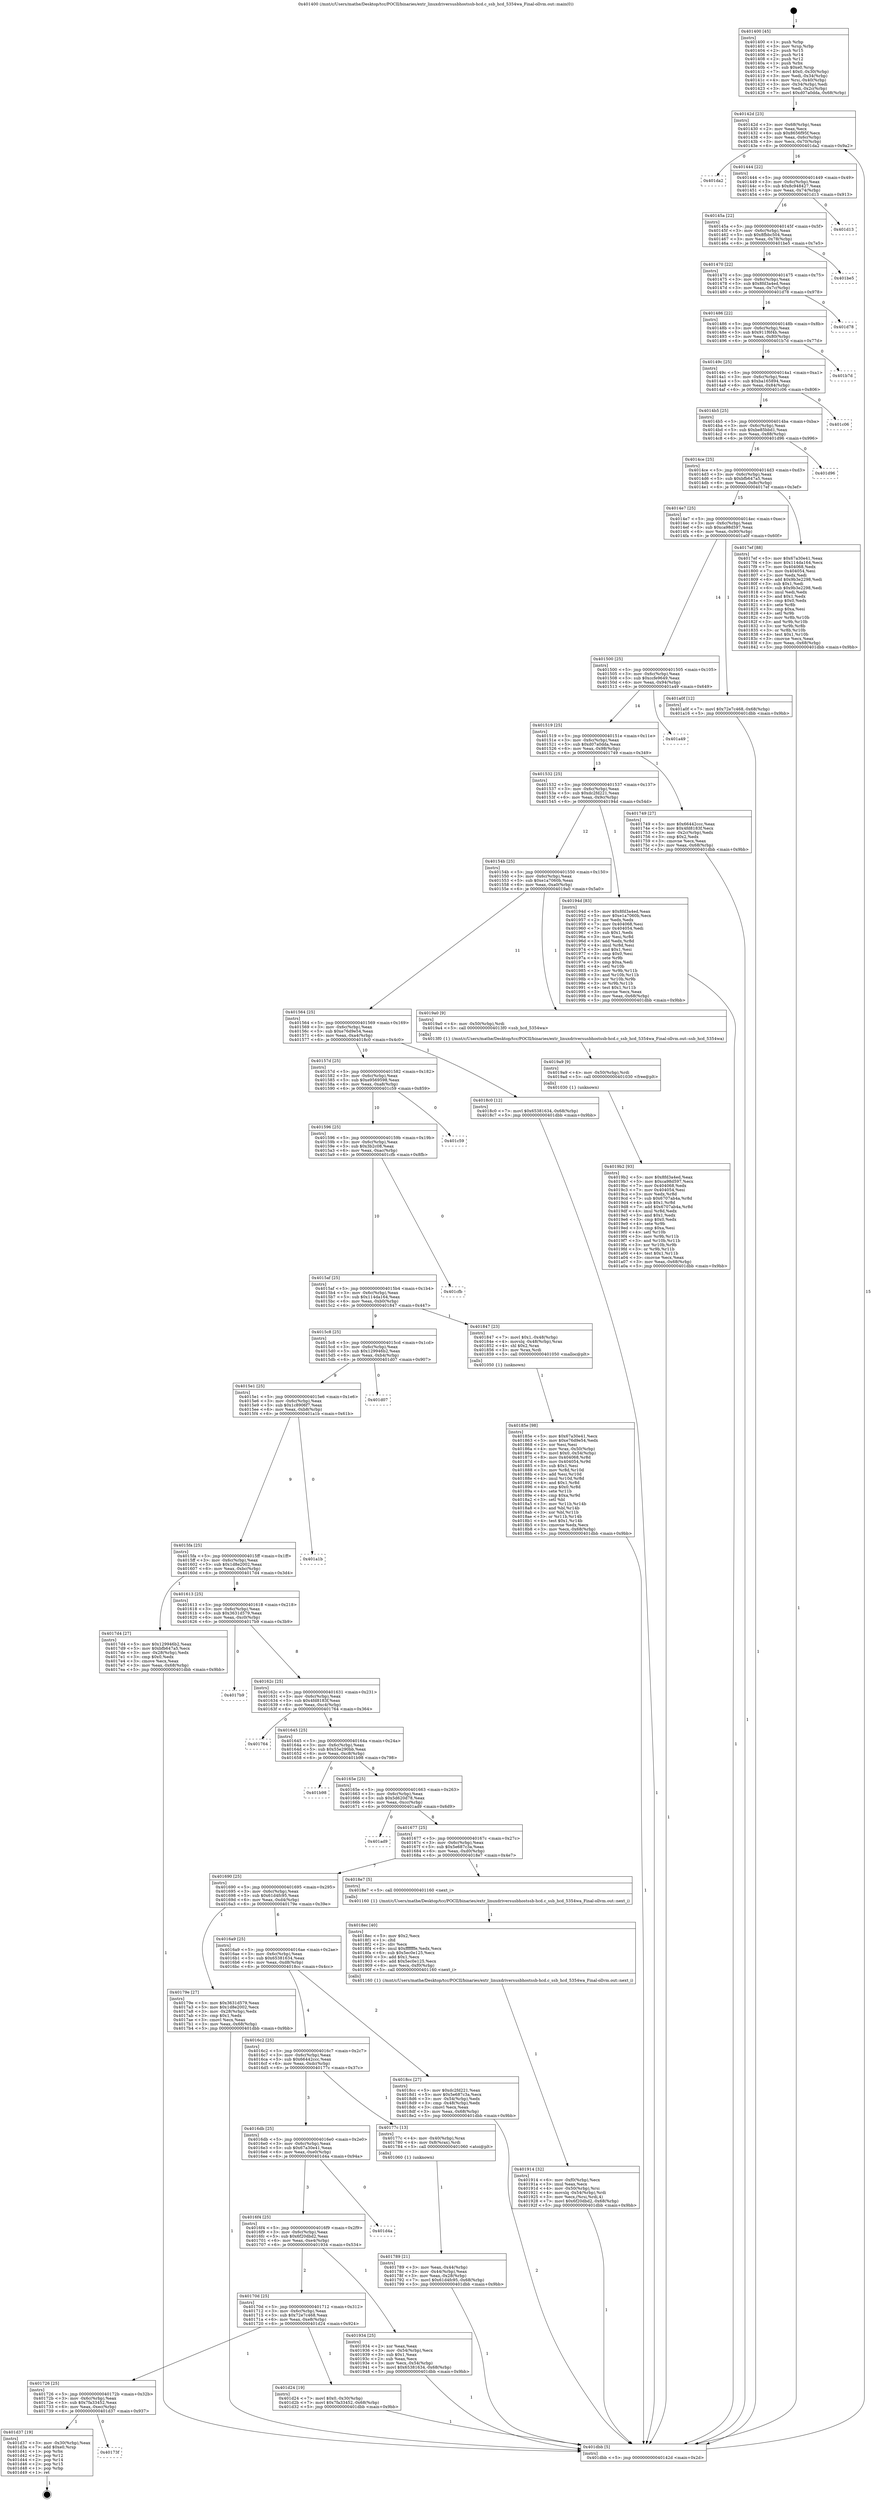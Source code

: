 digraph "0x401400" {
  label = "0x401400 (/mnt/c/Users/mathe/Desktop/tcc/POCII/binaries/extr_linuxdriversusbhostssb-hcd.c_ssb_hcd_5354wa_Final-ollvm.out::main(0))"
  labelloc = "t"
  node[shape=record]

  Entry [label="",width=0.3,height=0.3,shape=circle,fillcolor=black,style=filled]
  "0x40142d" [label="{
     0x40142d [23]\l
     | [instrs]\l
     &nbsp;&nbsp;0x40142d \<+3\>: mov -0x68(%rbp),%eax\l
     &nbsp;&nbsp;0x401430 \<+2\>: mov %eax,%ecx\l
     &nbsp;&nbsp;0x401432 \<+6\>: sub $0x8656f95f,%ecx\l
     &nbsp;&nbsp;0x401438 \<+3\>: mov %eax,-0x6c(%rbp)\l
     &nbsp;&nbsp;0x40143b \<+3\>: mov %ecx,-0x70(%rbp)\l
     &nbsp;&nbsp;0x40143e \<+6\>: je 0000000000401da2 \<main+0x9a2\>\l
  }"]
  "0x401da2" [label="{
     0x401da2\l
  }", style=dashed]
  "0x401444" [label="{
     0x401444 [22]\l
     | [instrs]\l
     &nbsp;&nbsp;0x401444 \<+5\>: jmp 0000000000401449 \<main+0x49\>\l
     &nbsp;&nbsp;0x401449 \<+3\>: mov -0x6c(%rbp),%eax\l
     &nbsp;&nbsp;0x40144c \<+5\>: sub $0x8c948427,%eax\l
     &nbsp;&nbsp;0x401451 \<+3\>: mov %eax,-0x74(%rbp)\l
     &nbsp;&nbsp;0x401454 \<+6\>: je 0000000000401d13 \<main+0x913\>\l
  }"]
  Exit [label="",width=0.3,height=0.3,shape=circle,fillcolor=black,style=filled,peripheries=2]
  "0x401d13" [label="{
     0x401d13\l
  }", style=dashed]
  "0x40145a" [label="{
     0x40145a [22]\l
     | [instrs]\l
     &nbsp;&nbsp;0x40145a \<+5\>: jmp 000000000040145f \<main+0x5f\>\l
     &nbsp;&nbsp;0x40145f \<+3\>: mov -0x6c(%rbp),%eax\l
     &nbsp;&nbsp;0x401462 \<+5\>: sub $0x8fbbc504,%eax\l
     &nbsp;&nbsp;0x401467 \<+3\>: mov %eax,-0x78(%rbp)\l
     &nbsp;&nbsp;0x40146a \<+6\>: je 0000000000401be5 \<main+0x7e5\>\l
  }"]
  "0x40173f" [label="{
     0x40173f\l
  }", style=dashed]
  "0x401be5" [label="{
     0x401be5\l
  }", style=dashed]
  "0x401470" [label="{
     0x401470 [22]\l
     | [instrs]\l
     &nbsp;&nbsp;0x401470 \<+5\>: jmp 0000000000401475 \<main+0x75\>\l
     &nbsp;&nbsp;0x401475 \<+3\>: mov -0x6c(%rbp),%eax\l
     &nbsp;&nbsp;0x401478 \<+5\>: sub $0x8fd3a4ed,%eax\l
     &nbsp;&nbsp;0x40147d \<+3\>: mov %eax,-0x7c(%rbp)\l
     &nbsp;&nbsp;0x401480 \<+6\>: je 0000000000401d78 \<main+0x978\>\l
  }"]
  "0x401d37" [label="{
     0x401d37 [19]\l
     | [instrs]\l
     &nbsp;&nbsp;0x401d37 \<+3\>: mov -0x30(%rbp),%eax\l
     &nbsp;&nbsp;0x401d3a \<+7\>: add $0xe0,%rsp\l
     &nbsp;&nbsp;0x401d41 \<+1\>: pop %rbx\l
     &nbsp;&nbsp;0x401d42 \<+2\>: pop %r12\l
     &nbsp;&nbsp;0x401d44 \<+2\>: pop %r14\l
     &nbsp;&nbsp;0x401d46 \<+2\>: pop %r15\l
     &nbsp;&nbsp;0x401d48 \<+1\>: pop %rbp\l
     &nbsp;&nbsp;0x401d49 \<+1\>: ret\l
  }"]
  "0x401d78" [label="{
     0x401d78\l
  }", style=dashed]
  "0x401486" [label="{
     0x401486 [22]\l
     | [instrs]\l
     &nbsp;&nbsp;0x401486 \<+5\>: jmp 000000000040148b \<main+0x8b\>\l
     &nbsp;&nbsp;0x40148b \<+3\>: mov -0x6c(%rbp),%eax\l
     &nbsp;&nbsp;0x40148e \<+5\>: sub $0x911f6f4b,%eax\l
     &nbsp;&nbsp;0x401493 \<+3\>: mov %eax,-0x80(%rbp)\l
     &nbsp;&nbsp;0x401496 \<+6\>: je 0000000000401b7d \<main+0x77d\>\l
  }"]
  "0x401726" [label="{
     0x401726 [25]\l
     | [instrs]\l
     &nbsp;&nbsp;0x401726 \<+5\>: jmp 000000000040172b \<main+0x32b\>\l
     &nbsp;&nbsp;0x40172b \<+3\>: mov -0x6c(%rbp),%eax\l
     &nbsp;&nbsp;0x40172e \<+5\>: sub $0x7fa33452,%eax\l
     &nbsp;&nbsp;0x401733 \<+6\>: mov %eax,-0xec(%rbp)\l
     &nbsp;&nbsp;0x401739 \<+6\>: je 0000000000401d37 \<main+0x937\>\l
  }"]
  "0x401b7d" [label="{
     0x401b7d\l
  }", style=dashed]
  "0x40149c" [label="{
     0x40149c [25]\l
     | [instrs]\l
     &nbsp;&nbsp;0x40149c \<+5\>: jmp 00000000004014a1 \<main+0xa1\>\l
     &nbsp;&nbsp;0x4014a1 \<+3\>: mov -0x6c(%rbp),%eax\l
     &nbsp;&nbsp;0x4014a4 \<+5\>: sub $0xba165894,%eax\l
     &nbsp;&nbsp;0x4014a9 \<+6\>: mov %eax,-0x84(%rbp)\l
     &nbsp;&nbsp;0x4014af \<+6\>: je 0000000000401c06 \<main+0x806\>\l
  }"]
  "0x401d24" [label="{
     0x401d24 [19]\l
     | [instrs]\l
     &nbsp;&nbsp;0x401d24 \<+7\>: movl $0x0,-0x30(%rbp)\l
     &nbsp;&nbsp;0x401d2b \<+7\>: movl $0x7fa33452,-0x68(%rbp)\l
     &nbsp;&nbsp;0x401d32 \<+5\>: jmp 0000000000401dbb \<main+0x9bb\>\l
  }"]
  "0x401c06" [label="{
     0x401c06\l
  }", style=dashed]
  "0x4014b5" [label="{
     0x4014b5 [25]\l
     | [instrs]\l
     &nbsp;&nbsp;0x4014b5 \<+5\>: jmp 00000000004014ba \<main+0xba\>\l
     &nbsp;&nbsp;0x4014ba \<+3\>: mov -0x6c(%rbp),%eax\l
     &nbsp;&nbsp;0x4014bd \<+5\>: sub $0xbe85bbd1,%eax\l
     &nbsp;&nbsp;0x4014c2 \<+6\>: mov %eax,-0x88(%rbp)\l
     &nbsp;&nbsp;0x4014c8 \<+6\>: je 0000000000401d96 \<main+0x996\>\l
  }"]
  "0x4019b2" [label="{
     0x4019b2 [93]\l
     | [instrs]\l
     &nbsp;&nbsp;0x4019b2 \<+5\>: mov $0x8fd3a4ed,%eax\l
     &nbsp;&nbsp;0x4019b7 \<+5\>: mov $0xca98d597,%ecx\l
     &nbsp;&nbsp;0x4019bc \<+7\>: mov 0x404068,%edx\l
     &nbsp;&nbsp;0x4019c3 \<+7\>: mov 0x404054,%esi\l
     &nbsp;&nbsp;0x4019ca \<+3\>: mov %edx,%r8d\l
     &nbsp;&nbsp;0x4019cd \<+7\>: sub $0x6707ab4a,%r8d\l
     &nbsp;&nbsp;0x4019d4 \<+4\>: sub $0x1,%r8d\l
     &nbsp;&nbsp;0x4019d8 \<+7\>: add $0x6707ab4a,%r8d\l
     &nbsp;&nbsp;0x4019df \<+4\>: imul %r8d,%edx\l
     &nbsp;&nbsp;0x4019e3 \<+3\>: and $0x1,%edx\l
     &nbsp;&nbsp;0x4019e6 \<+3\>: cmp $0x0,%edx\l
     &nbsp;&nbsp;0x4019e9 \<+4\>: sete %r9b\l
     &nbsp;&nbsp;0x4019ed \<+3\>: cmp $0xa,%esi\l
     &nbsp;&nbsp;0x4019f0 \<+4\>: setl %r10b\l
     &nbsp;&nbsp;0x4019f4 \<+3\>: mov %r9b,%r11b\l
     &nbsp;&nbsp;0x4019f7 \<+3\>: and %r10b,%r11b\l
     &nbsp;&nbsp;0x4019fa \<+3\>: xor %r10b,%r9b\l
     &nbsp;&nbsp;0x4019fd \<+3\>: or %r9b,%r11b\l
     &nbsp;&nbsp;0x401a00 \<+4\>: test $0x1,%r11b\l
     &nbsp;&nbsp;0x401a04 \<+3\>: cmovne %ecx,%eax\l
     &nbsp;&nbsp;0x401a07 \<+3\>: mov %eax,-0x68(%rbp)\l
     &nbsp;&nbsp;0x401a0a \<+5\>: jmp 0000000000401dbb \<main+0x9bb\>\l
  }"]
  "0x401d96" [label="{
     0x401d96\l
  }", style=dashed]
  "0x4014ce" [label="{
     0x4014ce [25]\l
     | [instrs]\l
     &nbsp;&nbsp;0x4014ce \<+5\>: jmp 00000000004014d3 \<main+0xd3\>\l
     &nbsp;&nbsp;0x4014d3 \<+3\>: mov -0x6c(%rbp),%eax\l
     &nbsp;&nbsp;0x4014d6 \<+5\>: sub $0xbfb647a5,%eax\l
     &nbsp;&nbsp;0x4014db \<+6\>: mov %eax,-0x8c(%rbp)\l
     &nbsp;&nbsp;0x4014e1 \<+6\>: je 00000000004017ef \<main+0x3ef\>\l
  }"]
  "0x4019a9" [label="{
     0x4019a9 [9]\l
     | [instrs]\l
     &nbsp;&nbsp;0x4019a9 \<+4\>: mov -0x50(%rbp),%rdi\l
     &nbsp;&nbsp;0x4019ad \<+5\>: call 0000000000401030 \<free@plt\>\l
     | [calls]\l
     &nbsp;&nbsp;0x401030 \{1\} (unknown)\l
  }"]
  "0x4017ef" [label="{
     0x4017ef [88]\l
     | [instrs]\l
     &nbsp;&nbsp;0x4017ef \<+5\>: mov $0x67a30e41,%eax\l
     &nbsp;&nbsp;0x4017f4 \<+5\>: mov $0x114da164,%ecx\l
     &nbsp;&nbsp;0x4017f9 \<+7\>: mov 0x404068,%edx\l
     &nbsp;&nbsp;0x401800 \<+7\>: mov 0x404054,%esi\l
     &nbsp;&nbsp;0x401807 \<+2\>: mov %edx,%edi\l
     &nbsp;&nbsp;0x401809 \<+6\>: add $0x9b3e2298,%edi\l
     &nbsp;&nbsp;0x40180f \<+3\>: sub $0x1,%edi\l
     &nbsp;&nbsp;0x401812 \<+6\>: sub $0x9b3e2298,%edi\l
     &nbsp;&nbsp;0x401818 \<+3\>: imul %edi,%edx\l
     &nbsp;&nbsp;0x40181b \<+3\>: and $0x1,%edx\l
     &nbsp;&nbsp;0x40181e \<+3\>: cmp $0x0,%edx\l
     &nbsp;&nbsp;0x401821 \<+4\>: sete %r8b\l
     &nbsp;&nbsp;0x401825 \<+3\>: cmp $0xa,%esi\l
     &nbsp;&nbsp;0x401828 \<+4\>: setl %r9b\l
     &nbsp;&nbsp;0x40182c \<+3\>: mov %r8b,%r10b\l
     &nbsp;&nbsp;0x40182f \<+3\>: and %r9b,%r10b\l
     &nbsp;&nbsp;0x401832 \<+3\>: xor %r9b,%r8b\l
     &nbsp;&nbsp;0x401835 \<+3\>: or %r8b,%r10b\l
     &nbsp;&nbsp;0x401838 \<+4\>: test $0x1,%r10b\l
     &nbsp;&nbsp;0x40183c \<+3\>: cmovne %ecx,%eax\l
     &nbsp;&nbsp;0x40183f \<+3\>: mov %eax,-0x68(%rbp)\l
     &nbsp;&nbsp;0x401842 \<+5\>: jmp 0000000000401dbb \<main+0x9bb\>\l
  }"]
  "0x4014e7" [label="{
     0x4014e7 [25]\l
     | [instrs]\l
     &nbsp;&nbsp;0x4014e7 \<+5\>: jmp 00000000004014ec \<main+0xec\>\l
     &nbsp;&nbsp;0x4014ec \<+3\>: mov -0x6c(%rbp),%eax\l
     &nbsp;&nbsp;0x4014ef \<+5\>: sub $0xca98d597,%eax\l
     &nbsp;&nbsp;0x4014f4 \<+6\>: mov %eax,-0x90(%rbp)\l
     &nbsp;&nbsp;0x4014fa \<+6\>: je 0000000000401a0f \<main+0x60f\>\l
  }"]
  "0x40170d" [label="{
     0x40170d [25]\l
     | [instrs]\l
     &nbsp;&nbsp;0x40170d \<+5\>: jmp 0000000000401712 \<main+0x312\>\l
     &nbsp;&nbsp;0x401712 \<+3\>: mov -0x6c(%rbp),%eax\l
     &nbsp;&nbsp;0x401715 \<+5\>: sub $0x72e7c468,%eax\l
     &nbsp;&nbsp;0x40171a \<+6\>: mov %eax,-0xe8(%rbp)\l
     &nbsp;&nbsp;0x401720 \<+6\>: je 0000000000401d24 \<main+0x924\>\l
  }"]
  "0x401a0f" [label="{
     0x401a0f [12]\l
     | [instrs]\l
     &nbsp;&nbsp;0x401a0f \<+7\>: movl $0x72e7c468,-0x68(%rbp)\l
     &nbsp;&nbsp;0x401a16 \<+5\>: jmp 0000000000401dbb \<main+0x9bb\>\l
  }"]
  "0x401500" [label="{
     0x401500 [25]\l
     | [instrs]\l
     &nbsp;&nbsp;0x401500 \<+5\>: jmp 0000000000401505 \<main+0x105\>\l
     &nbsp;&nbsp;0x401505 \<+3\>: mov -0x6c(%rbp),%eax\l
     &nbsp;&nbsp;0x401508 \<+5\>: sub $0xccfe9649,%eax\l
     &nbsp;&nbsp;0x40150d \<+6\>: mov %eax,-0x94(%rbp)\l
     &nbsp;&nbsp;0x401513 \<+6\>: je 0000000000401a49 \<main+0x649\>\l
  }"]
  "0x401934" [label="{
     0x401934 [25]\l
     | [instrs]\l
     &nbsp;&nbsp;0x401934 \<+2\>: xor %eax,%eax\l
     &nbsp;&nbsp;0x401936 \<+3\>: mov -0x54(%rbp),%ecx\l
     &nbsp;&nbsp;0x401939 \<+3\>: sub $0x1,%eax\l
     &nbsp;&nbsp;0x40193c \<+2\>: sub %eax,%ecx\l
     &nbsp;&nbsp;0x40193e \<+3\>: mov %ecx,-0x54(%rbp)\l
     &nbsp;&nbsp;0x401941 \<+7\>: movl $0x65381634,-0x68(%rbp)\l
     &nbsp;&nbsp;0x401948 \<+5\>: jmp 0000000000401dbb \<main+0x9bb\>\l
  }"]
  "0x401a49" [label="{
     0x401a49\l
  }", style=dashed]
  "0x401519" [label="{
     0x401519 [25]\l
     | [instrs]\l
     &nbsp;&nbsp;0x401519 \<+5\>: jmp 000000000040151e \<main+0x11e\>\l
     &nbsp;&nbsp;0x40151e \<+3\>: mov -0x6c(%rbp),%eax\l
     &nbsp;&nbsp;0x401521 \<+5\>: sub $0xd07a0dda,%eax\l
     &nbsp;&nbsp;0x401526 \<+6\>: mov %eax,-0x98(%rbp)\l
     &nbsp;&nbsp;0x40152c \<+6\>: je 0000000000401749 \<main+0x349\>\l
  }"]
  "0x4016f4" [label="{
     0x4016f4 [25]\l
     | [instrs]\l
     &nbsp;&nbsp;0x4016f4 \<+5\>: jmp 00000000004016f9 \<main+0x2f9\>\l
     &nbsp;&nbsp;0x4016f9 \<+3\>: mov -0x6c(%rbp),%eax\l
     &nbsp;&nbsp;0x4016fc \<+5\>: sub $0x6f20dbd2,%eax\l
     &nbsp;&nbsp;0x401701 \<+6\>: mov %eax,-0xe4(%rbp)\l
     &nbsp;&nbsp;0x401707 \<+6\>: je 0000000000401934 \<main+0x534\>\l
  }"]
  "0x401749" [label="{
     0x401749 [27]\l
     | [instrs]\l
     &nbsp;&nbsp;0x401749 \<+5\>: mov $0x66442ccc,%eax\l
     &nbsp;&nbsp;0x40174e \<+5\>: mov $0x4fd8183f,%ecx\l
     &nbsp;&nbsp;0x401753 \<+3\>: mov -0x2c(%rbp),%edx\l
     &nbsp;&nbsp;0x401756 \<+3\>: cmp $0x2,%edx\l
     &nbsp;&nbsp;0x401759 \<+3\>: cmovne %ecx,%eax\l
     &nbsp;&nbsp;0x40175c \<+3\>: mov %eax,-0x68(%rbp)\l
     &nbsp;&nbsp;0x40175f \<+5\>: jmp 0000000000401dbb \<main+0x9bb\>\l
  }"]
  "0x401532" [label="{
     0x401532 [25]\l
     | [instrs]\l
     &nbsp;&nbsp;0x401532 \<+5\>: jmp 0000000000401537 \<main+0x137\>\l
     &nbsp;&nbsp;0x401537 \<+3\>: mov -0x6c(%rbp),%eax\l
     &nbsp;&nbsp;0x40153a \<+5\>: sub $0xdc2fd221,%eax\l
     &nbsp;&nbsp;0x40153f \<+6\>: mov %eax,-0x9c(%rbp)\l
     &nbsp;&nbsp;0x401545 \<+6\>: je 000000000040194d \<main+0x54d\>\l
  }"]
  "0x401dbb" [label="{
     0x401dbb [5]\l
     | [instrs]\l
     &nbsp;&nbsp;0x401dbb \<+5\>: jmp 000000000040142d \<main+0x2d\>\l
  }"]
  "0x401400" [label="{
     0x401400 [45]\l
     | [instrs]\l
     &nbsp;&nbsp;0x401400 \<+1\>: push %rbp\l
     &nbsp;&nbsp;0x401401 \<+3\>: mov %rsp,%rbp\l
     &nbsp;&nbsp;0x401404 \<+2\>: push %r15\l
     &nbsp;&nbsp;0x401406 \<+2\>: push %r14\l
     &nbsp;&nbsp;0x401408 \<+2\>: push %r12\l
     &nbsp;&nbsp;0x40140a \<+1\>: push %rbx\l
     &nbsp;&nbsp;0x40140b \<+7\>: sub $0xe0,%rsp\l
     &nbsp;&nbsp;0x401412 \<+7\>: movl $0x0,-0x30(%rbp)\l
     &nbsp;&nbsp;0x401419 \<+3\>: mov %edi,-0x34(%rbp)\l
     &nbsp;&nbsp;0x40141c \<+4\>: mov %rsi,-0x40(%rbp)\l
     &nbsp;&nbsp;0x401420 \<+3\>: mov -0x34(%rbp),%edi\l
     &nbsp;&nbsp;0x401423 \<+3\>: mov %edi,-0x2c(%rbp)\l
     &nbsp;&nbsp;0x401426 \<+7\>: movl $0xd07a0dda,-0x68(%rbp)\l
  }"]
  "0x401d4a" [label="{
     0x401d4a\l
  }", style=dashed]
  "0x40194d" [label="{
     0x40194d [83]\l
     | [instrs]\l
     &nbsp;&nbsp;0x40194d \<+5\>: mov $0x8fd3a4ed,%eax\l
     &nbsp;&nbsp;0x401952 \<+5\>: mov $0xe1a7060b,%ecx\l
     &nbsp;&nbsp;0x401957 \<+2\>: xor %edx,%edx\l
     &nbsp;&nbsp;0x401959 \<+7\>: mov 0x404068,%esi\l
     &nbsp;&nbsp;0x401960 \<+7\>: mov 0x404054,%edi\l
     &nbsp;&nbsp;0x401967 \<+3\>: sub $0x1,%edx\l
     &nbsp;&nbsp;0x40196a \<+3\>: mov %esi,%r8d\l
     &nbsp;&nbsp;0x40196d \<+3\>: add %edx,%r8d\l
     &nbsp;&nbsp;0x401970 \<+4\>: imul %r8d,%esi\l
     &nbsp;&nbsp;0x401974 \<+3\>: and $0x1,%esi\l
     &nbsp;&nbsp;0x401977 \<+3\>: cmp $0x0,%esi\l
     &nbsp;&nbsp;0x40197a \<+4\>: sete %r9b\l
     &nbsp;&nbsp;0x40197e \<+3\>: cmp $0xa,%edi\l
     &nbsp;&nbsp;0x401981 \<+4\>: setl %r10b\l
     &nbsp;&nbsp;0x401985 \<+3\>: mov %r9b,%r11b\l
     &nbsp;&nbsp;0x401988 \<+3\>: and %r10b,%r11b\l
     &nbsp;&nbsp;0x40198b \<+3\>: xor %r10b,%r9b\l
     &nbsp;&nbsp;0x40198e \<+3\>: or %r9b,%r11b\l
     &nbsp;&nbsp;0x401991 \<+4\>: test $0x1,%r11b\l
     &nbsp;&nbsp;0x401995 \<+3\>: cmovne %ecx,%eax\l
     &nbsp;&nbsp;0x401998 \<+3\>: mov %eax,-0x68(%rbp)\l
     &nbsp;&nbsp;0x40199b \<+5\>: jmp 0000000000401dbb \<main+0x9bb\>\l
  }"]
  "0x40154b" [label="{
     0x40154b [25]\l
     | [instrs]\l
     &nbsp;&nbsp;0x40154b \<+5\>: jmp 0000000000401550 \<main+0x150\>\l
     &nbsp;&nbsp;0x401550 \<+3\>: mov -0x6c(%rbp),%eax\l
     &nbsp;&nbsp;0x401553 \<+5\>: sub $0xe1a7060b,%eax\l
     &nbsp;&nbsp;0x401558 \<+6\>: mov %eax,-0xa0(%rbp)\l
     &nbsp;&nbsp;0x40155e \<+6\>: je 00000000004019a0 \<main+0x5a0\>\l
  }"]
  "0x401914" [label="{
     0x401914 [32]\l
     | [instrs]\l
     &nbsp;&nbsp;0x401914 \<+6\>: mov -0xf0(%rbp),%ecx\l
     &nbsp;&nbsp;0x40191a \<+3\>: imul %eax,%ecx\l
     &nbsp;&nbsp;0x40191d \<+4\>: mov -0x50(%rbp),%rsi\l
     &nbsp;&nbsp;0x401921 \<+4\>: movslq -0x54(%rbp),%rdi\l
     &nbsp;&nbsp;0x401925 \<+3\>: mov %ecx,(%rsi,%rdi,4)\l
     &nbsp;&nbsp;0x401928 \<+7\>: movl $0x6f20dbd2,-0x68(%rbp)\l
     &nbsp;&nbsp;0x40192f \<+5\>: jmp 0000000000401dbb \<main+0x9bb\>\l
  }"]
  "0x4019a0" [label="{
     0x4019a0 [9]\l
     | [instrs]\l
     &nbsp;&nbsp;0x4019a0 \<+4\>: mov -0x50(%rbp),%rdi\l
     &nbsp;&nbsp;0x4019a4 \<+5\>: call 00000000004013f0 \<ssb_hcd_5354wa\>\l
     | [calls]\l
     &nbsp;&nbsp;0x4013f0 \{1\} (/mnt/c/Users/mathe/Desktop/tcc/POCII/binaries/extr_linuxdriversusbhostssb-hcd.c_ssb_hcd_5354wa_Final-ollvm.out::ssb_hcd_5354wa)\l
  }"]
  "0x401564" [label="{
     0x401564 [25]\l
     | [instrs]\l
     &nbsp;&nbsp;0x401564 \<+5\>: jmp 0000000000401569 \<main+0x169\>\l
     &nbsp;&nbsp;0x401569 \<+3\>: mov -0x6c(%rbp),%eax\l
     &nbsp;&nbsp;0x40156c \<+5\>: sub $0xe76d9e54,%eax\l
     &nbsp;&nbsp;0x401571 \<+6\>: mov %eax,-0xa4(%rbp)\l
     &nbsp;&nbsp;0x401577 \<+6\>: je 00000000004018c0 \<main+0x4c0\>\l
  }"]
  "0x4018ec" [label="{
     0x4018ec [40]\l
     | [instrs]\l
     &nbsp;&nbsp;0x4018ec \<+5\>: mov $0x2,%ecx\l
     &nbsp;&nbsp;0x4018f1 \<+1\>: cltd\l
     &nbsp;&nbsp;0x4018f2 \<+2\>: idiv %ecx\l
     &nbsp;&nbsp;0x4018f4 \<+6\>: imul $0xfffffffe,%edx,%ecx\l
     &nbsp;&nbsp;0x4018fa \<+6\>: sub $0x5ec0e125,%ecx\l
     &nbsp;&nbsp;0x401900 \<+3\>: add $0x1,%ecx\l
     &nbsp;&nbsp;0x401903 \<+6\>: add $0x5ec0e125,%ecx\l
     &nbsp;&nbsp;0x401909 \<+6\>: mov %ecx,-0xf0(%rbp)\l
     &nbsp;&nbsp;0x40190f \<+5\>: call 0000000000401160 \<next_i\>\l
     | [calls]\l
     &nbsp;&nbsp;0x401160 \{1\} (/mnt/c/Users/mathe/Desktop/tcc/POCII/binaries/extr_linuxdriversusbhostssb-hcd.c_ssb_hcd_5354wa_Final-ollvm.out::next_i)\l
  }"]
  "0x4018c0" [label="{
     0x4018c0 [12]\l
     | [instrs]\l
     &nbsp;&nbsp;0x4018c0 \<+7\>: movl $0x65381634,-0x68(%rbp)\l
     &nbsp;&nbsp;0x4018c7 \<+5\>: jmp 0000000000401dbb \<main+0x9bb\>\l
  }"]
  "0x40157d" [label="{
     0x40157d [25]\l
     | [instrs]\l
     &nbsp;&nbsp;0x40157d \<+5\>: jmp 0000000000401582 \<main+0x182\>\l
     &nbsp;&nbsp;0x401582 \<+3\>: mov -0x6c(%rbp),%eax\l
     &nbsp;&nbsp;0x401585 \<+5\>: sub $0xe9569598,%eax\l
     &nbsp;&nbsp;0x40158a \<+6\>: mov %eax,-0xa8(%rbp)\l
     &nbsp;&nbsp;0x401590 \<+6\>: je 0000000000401c59 \<main+0x859\>\l
  }"]
  "0x40185e" [label="{
     0x40185e [98]\l
     | [instrs]\l
     &nbsp;&nbsp;0x40185e \<+5\>: mov $0x67a30e41,%ecx\l
     &nbsp;&nbsp;0x401863 \<+5\>: mov $0xe76d9e54,%edx\l
     &nbsp;&nbsp;0x401868 \<+2\>: xor %esi,%esi\l
     &nbsp;&nbsp;0x40186a \<+4\>: mov %rax,-0x50(%rbp)\l
     &nbsp;&nbsp;0x40186e \<+7\>: movl $0x0,-0x54(%rbp)\l
     &nbsp;&nbsp;0x401875 \<+8\>: mov 0x404068,%r8d\l
     &nbsp;&nbsp;0x40187d \<+8\>: mov 0x404054,%r9d\l
     &nbsp;&nbsp;0x401885 \<+3\>: sub $0x1,%esi\l
     &nbsp;&nbsp;0x401888 \<+3\>: mov %r8d,%r10d\l
     &nbsp;&nbsp;0x40188b \<+3\>: add %esi,%r10d\l
     &nbsp;&nbsp;0x40188e \<+4\>: imul %r10d,%r8d\l
     &nbsp;&nbsp;0x401892 \<+4\>: and $0x1,%r8d\l
     &nbsp;&nbsp;0x401896 \<+4\>: cmp $0x0,%r8d\l
     &nbsp;&nbsp;0x40189a \<+4\>: sete %r11b\l
     &nbsp;&nbsp;0x40189e \<+4\>: cmp $0xa,%r9d\l
     &nbsp;&nbsp;0x4018a2 \<+3\>: setl %bl\l
     &nbsp;&nbsp;0x4018a5 \<+3\>: mov %r11b,%r14b\l
     &nbsp;&nbsp;0x4018a8 \<+3\>: and %bl,%r14b\l
     &nbsp;&nbsp;0x4018ab \<+3\>: xor %bl,%r11b\l
     &nbsp;&nbsp;0x4018ae \<+3\>: or %r11b,%r14b\l
     &nbsp;&nbsp;0x4018b1 \<+4\>: test $0x1,%r14b\l
     &nbsp;&nbsp;0x4018b5 \<+3\>: cmovne %edx,%ecx\l
     &nbsp;&nbsp;0x4018b8 \<+3\>: mov %ecx,-0x68(%rbp)\l
     &nbsp;&nbsp;0x4018bb \<+5\>: jmp 0000000000401dbb \<main+0x9bb\>\l
  }"]
  "0x401c59" [label="{
     0x401c59\l
  }", style=dashed]
  "0x401596" [label="{
     0x401596 [25]\l
     | [instrs]\l
     &nbsp;&nbsp;0x401596 \<+5\>: jmp 000000000040159b \<main+0x19b\>\l
     &nbsp;&nbsp;0x40159b \<+3\>: mov -0x6c(%rbp),%eax\l
     &nbsp;&nbsp;0x40159e \<+5\>: sub $0x3b2c08,%eax\l
     &nbsp;&nbsp;0x4015a3 \<+6\>: mov %eax,-0xac(%rbp)\l
     &nbsp;&nbsp;0x4015a9 \<+6\>: je 0000000000401cfb \<main+0x8fb\>\l
  }"]
  "0x401789" [label="{
     0x401789 [21]\l
     | [instrs]\l
     &nbsp;&nbsp;0x401789 \<+3\>: mov %eax,-0x44(%rbp)\l
     &nbsp;&nbsp;0x40178c \<+3\>: mov -0x44(%rbp),%eax\l
     &nbsp;&nbsp;0x40178f \<+3\>: mov %eax,-0x28(%rbp)\l
     &nbsp;&nbsp;0x401792 \<+7\>: movl $0x61d4fc95,-0x68(%rbp)\l
     &nbsp;&nbsp;0x401799 \<+5\>: jmp 0000000000401dbb \<main+0x9bb\>\l
  }"]
  "0x401cfb" [label="{
     0x401cfb\l
  }", style=dashed]
  "0x4015af" [label="{
     0x4015af [25]\l
     | [instrs]\l
     &nbsp;&nbsp;0x4015af \<+5\>: jmp 00000000004015b4 \<main+0x1b4\>\l
     &nbsp;&nbsp;0x4015b4 \<+3\>: mov -0x6c(%rbp),%eax\l
     &nbsp;&nbsp;0x4015b7 \<+5\>: sub $0x114da164,%eax\l
     &nbsp;&nbsp;0x4015bc \<+6\>: mov %eax,-0xb0(%rbp)\l
     &nbsp;&nbsp;0x4015c2 \<+6\>: je 0000000000401847 \<main+0x447\>\l
  }"]
  "0x4016db" [label="{
     0x4016db [25]\l
     | [instrs]\l
     &nbsp;&nbsp;0x4016db \<+5\>: jmp 00000000004016e0 \<main+0x2e0\>\l
     &nbsp;&nbsp;0x4016e0 \<+3\>: mov -0x6c(%rbp),%eax\l
     &nbsp;&nbsp;0x4016e3 \<+5\>: sub $0x67a30e41,%eax\l
     &nbsp;&nbsp;0x4016e8 \<+6\>: mov %eax,-0xe0(%rbp)\l
     &nbsp;&nbsp;0x4016ee \<+6\>: je 0000000000401d4a \<main+0x94a\>\l
  }"]
  "0x401847" [label="{
     0x401847 [23]\l
     | [instrs]\l
     &nbsp;&nbsp;0x401847 \<+7\>: movl $0x1,-0x48(%rbp)\l
     &nbsp;&nbsp;0x40184e \<+4\>: movslq -0x48(%rbp),%rax\l
     &nbsp;&nbsp;0x401852 \<+4\>: shl $0x2,%rax\l
     &nbsp;&nbsp;0x401856 \<+3\>: mov %rax,%rdi\l
     &nbsp;&nbsp;0x401859 \<+5\>: call 0000000000401050 \<malloc@plt\>\l
     | [calls]\l
     &nbsp;&nbsp;0x401050 \{1\} (unknown)\l
  }"]
  "0x4015c8" [label="{
     0x4015c8 [25]\l
     | [instrs]\l
     &nbsp;&nbsp;0x4015c8 \<+5\>: jmp 00000000004015cd \<main+0x1cd\>\l
     &nbsp;&nbsp;0x4015cd \<+3\>: mov -0x6c(%rbp),%eax\l
     &nbsp;&nbsp;0x4015d0 \<+5\>: sub $0x129946b2,%eax\l
     &nbsp;&nbsp;0x4015d5 \<+6\>: mov %eax,-0xb4(%rbp)\l
     &nbsp;&nbsp;0x4015db \<+6\>: je 0000000000401d07 \<main+0x907\>\l
  }"]
  "0x40177c" [label="{
     0x40177c [13]\l
     | [instrs]\l
     &nbsp;&nbsp;0x40177c \<+4\>: mov -0x40(%rbp),%rax\l
     &nbsp;&nbsp;0x401780 \<+4\>: mov 0x8(%rax),%rdi\l
     &nbsp;&nbsp;0x401784 \<+5\>: call 0000000000401060 \<atoi@plt\>\l
     | [calls]\l
     &nbsp;&nbsp;0x401060 \{1\} (unknown)\l
  }"]
  "0x401d07" [label="{
     0x401d07\l
  }", style=dashed]
  "0x4015e1" [label="{
     0x4015e1 [25]\l
     | [instrs]\l
     &nbsp;&nbsp;0x4015e1 \<+5\>: jmp 00000000004015e6 \<main+0x1e6\>\l
     &nbsp;&nbsp;0x4015e6 \<+3\>: mov -0x6c(%rbp),%eax\l
     &nbsp;&nbsp;0x4015e9 \<+5\>: sub $0x1c8906f7,%eax\l
     &nbsp;&nbsp;0x4015ee \<+6\>: mov %eax,-0xb8(%rbp)\l
     &nbsp;&nbsp;0x4015f4 \<+6\>: je 0000000000401a1b \<main+0x61b\>\l
  }"]
  "0x4016c2" [label="{
     0x4016c2 [25]\l
     | [instrs]\l
     &nbsp;&nbsp;0x4016c2 \<+5\>: jmp 00000000004016c7 \<main+0x2c7\>\l
     &nbsp;&nbsp;0x4016c7 \<+3\>: mov -0x6c(%rbp),%eax\l
     &nbsp;&nbsp;0x4016ca \<+5\>: sub $0x66442ccc,%eax\l
     &nbsp;&nbsp;0x4016cf \<+6\>: mov %eax,-0xdc(%rbp)\l
     &nbsp;&nbsp;0x4016d5 \<+6\>: je 000000000040177c \<main+0x37c\>\l
  }"]
  "0x401a1b" [label="{
     0x401a1b\l
  }", style=dashed]
  "0x4015fa" [label="{
     0x4015fa [25]\l
     | [instrs]\l
     &nbsp;&nbsp;0x4015fa \<+5\>: jmp 00000000004015ff \<main+0x1ff\>\l
     &nbsp;&nbsp;0x4015ff \<+3\>: mov -0x6c(%rbp),%eax\l
     &nbsp;&nbsp;0x401602 \<+5\>: sub $0x1d8e2002,%eax\l
     &nbsp;&nbsp;0x401607 \<+6\>: mov %eax,-0xbc(%rbp)\l
     &nbsp;&nbsp;0x40160d \<+6\>: je 00000000004017d4 \<main+0x3d4\>\l
  }"]
  "0x4018cc" [label="{
     0x4018cc [27]\l
     | [instrs]\l
     &nbsp;&nbsp;0x4018cc \<+5\>: mov $0xdc2fd221,%eax\l
     &nbsp;&nbsp;0x4018d1 \<+5\>: mov $0x5e687c3a,%ecx\l
     &nbsp;&nbsp;0x4018d6 \<+3\>: mov -0x54(%rbp),%edx\l
     &nbsp;&nbsp;0x4018d9 \<+3\>: cmp -0x48(%rbp),%edx\l
     &nbsp;&nbsp;0x4018dc \<+3\>: cmovl %ecx,%eax\l
     &nbsp;&nbsp;0x4018df \<+3\>: mov %eax,-0x68(%rbp)\l
     &nbsp;&nbsp;0x4018e2 \<+5\>: jmp 0000000000401dbb \<main+0x9bb\>\l
  }"]
  "0x4017d4" [label="{
     0x4017d4 [27]\l
     | [instrs]\l
     &nbsp;&nbsp;0x4017d4 \<+5\>: mov $0x129946b2,%eax\l
     &nbsp;&nbsp;0x4017d9 \<+5\>: mov $0xbfb647a5,%ecx\l
     &nbsp;&nbsp;0x4017de \<+3\>: mov -0x28(%rbp),%edx\l
     &nbsp;&nbsp;0x4017e1 \<+3\>: cmp $0x0,%edx\l
     &nbsp;&nbsp;0x4017e4 \<+3\>: cmove %ecx,%eax\l
     &nbsp;&nbsp;0x4017e7 \<+3\>: mov %eax,-0x68(%rbp)\l
     &nbsp;&nbsp;0x4017ea \<+5\>: jmp 0000000000401dbb \<main+0x9bb\>\l
  }"]
  "0x401613" [label="{
     0x401613 [25]\l
     | [instrs]\l
     &nbsp;&nbsp;0x401613 \<+5\>: jmp 0000000000401618 \<main+0x218\>\l
     &nbsp;&nbsp;0x401618 \<+3\>: mov -0x6c(%rbp),%eax\l
     &nbsp;&nbsp;0x40161b \<+5\>: sub $0x3631d579,%eax\l
     &nbsp;&nbsp;0x401620 \<+6\>: mov %eax,-0xc0(%rbp)\l
     &nbsp;&nbsp;0x401626 \<+6\>: je 00000000004017b9 \<main+0x3b9\>\l
  }"]
  "0x4016a9" [label="{
     0x4016a9 [25]\l
     | [instrs]\l
     &nbsp;&nbsp;0x4016a9 \<+5\>: jmp 00000000004016ae \<main+0x2ae\>\l
     &nbsp;&nbsp;0x4016ae \<+3\>: mov -0x6c(%rbp),%eax\l
     &nbsp;&nbsp;0x4016b1 \<+5\>: sub $0x65381634,%eax\l
     &nbsp;&nbsp;0x4016b6 \<+6\>: mov %eax,-0xd8(%rbp)\l
     &nbsp;&nbsp;0x4016bc \<+6\>: je 00000000004018cc \<main+0x4cc\>\l
  }"]
  "0x4017b9" [label="{
     0x4017b9\l
  }", style=dashed]
  "0x40162c" [label="{
     0x40162c [25]\l
     | [instrs]\l
     &nbsp;&nbsp;0x40162c \<+5\>: jmp 0000000000401631 \<main+0x231\>\l
     &nbsp;&nbsp;0x401631 \<+3\>: mov -0x6c(%rbp),%eax\l
     &nbsp;&nbsp;0x401634 \<+5\>: sub $0x4fd8183f,%eax\l
     &nbsp;&nbsp;0x401639 \<+6\>: mov %eax,-0xc4(%rbp)\l
     &nbsp;&nbsp;0x40163f \<+6\>: je 0000000000401764 \<main+0x364\>\l
  }"]
  "0x40179e" [label="{
     0x40179e [27]\l
     | [instrs]\l
     &nbsp;&nbsp;0x40179e \<+5\>: mov $0x3631d579,%eax\l
     &nbsp;&nbsp;0x4017a3 \<+5\>: mov $0x1d8e2002,%ecx\l
     &nbsp;&nbsp;0x4017a8 \<+3\>: mov -0x28(%rbp),%edx\l
     &nbsp;&nbsp;0x4017ab \<+3\>: cmp $0x1,%edx\l
     &nbsp;&nbsp;0x4017ae \<+3\>: cmovl %ecx,%eax\l
     &nbsp;&nbsp;0x4017b1 \<+3\>: mov %eax,-0x68(%rbp)\l
     &nbsp;&nbsp;0x4017b4 \<+5\>: jmp 0000000000401dbb \<main+0x9bb\>\l
  }"]
  "0x401764" [label="{
     0x401764\l
  }", style=dashed]
  "0x401645" [label="{
     0x401645 [25]\l
     | [instrs]\l
     &nbsp;&nbsp;0x401645 \<+5\>: jmp 000000000040164a \<main+0x24a\>\l
     &nbsp;&nbsp;0x40164a \<+3\>: mov -0x6c(%rbp),%eax\l
     &nbsp;&nbsp;0x40164d \<+5\>: sub $0x55e290bb,%eax\l
     &nbsp;&nbsp;0x401652 \<+6\>: mov %eax,-0xc8(%rbp)\l
     &nbsp;&nbsp;0x401658 \<+6\>: je 0000000000401b98 \<main+0x798\>\l
  }"]
  "0x401690" [label="{
     0x401690 [25]\l
     | [instrs]\l
     &nbsp;&nbsp;0x401690 \<+5\>: jmp 0000000000401695 \<main+0x295\>\l
     &nbsp;&nbsp;0x401695 \<+3\>: mov -0x6c(%rbp),%eax\l
     &nbsp;&nbsp;0x401698 \<+5\>: sub $0x61d4fc95,%eax\l
     &nbsp;&nbsp;0x40169d \<+6\>: mov %eax,-0xd4(%rbp)\l
     &nbsp;&nbsp;0x4016a3 \<+6\>: je 000000000040179e \<main+0x39e\>\l
  }"]
  "0x401b98" [label="{
     0x401b98\l
  }", style=dashed]
  "0x40165e" [label="{
     0x40165e [25]\l
     | [instrs]\l
     &nbsp;&nbsp;0x40165e \<+5\>: jmp 0000000000401663 \<main+0x263\>\l
     &nbsp;&nbsp;0x401663 \<+3\>: mov -0x6c(%rbp),%eax\l
     &nbsp;&nbsp;0x401666 \<+5\>: sub $0x5d620d78,%eax\l
     &nbsp;&nbsp;0x40166b \<+6\>: mov %eax,-0xcc(%rbp)\l
     &nbsp;&nbsp;0x401671 \<+6\>: je 0000000000401ad9 \<main+0x6d9\>\l
  }"]
  "0x4018e7" [label="{
     0x4018e7 [5]\l
     | [instrs]\l
     &nbsp;&nbsp;0x4018e7 \<+5\>: call 0000000000401160 \<next_i\>\l
     | [calls]\l
     &nbsp;&nbsp;0x401160 \{1\} (/mnt/c/Users/mathe/Desktop/tcc/POCII/binaries/extr_linuxdriversusbhostssb-hcd.c_ssb_hcd_5354wa_Final-ollvm.out::next_i)\l
  }"]
  "0x401ad9" [label="{
     0x401ad9\l
  }", style=dashed]
  "0x401677" [label="{
     0x401677 [25]\l
     | [instrs]\l
     &nbsp;&nbsp;0x401677 \<+5\>: jmp 000000000040167c \<main+0x27c\>\l
     &nbsp;&nbsp;0x40167c \<+3\>: mov -0x6c(%rbp),%eax\l
     &nbsp;&nbsp;0x40167f \<+5\>: sub $0x5e687c3a,%eax\l
     &nbsp;&nbsp;0x401684 \<+6\>: mov %eax,-0xd0(%rbp)\l
     &nbsp;&nbsp;0x40168a \<+6\>: je 00000000004018e7 \<main+0x4e7\>\l
  }"]
  Entry -> "0x401400" [label=" 1"]
  "0x40142d" -> "0x401da2" [label=" 0"]
  "0x40142d" -> "0x401444" [label=" 16"]
  "0x401d37" -> Exit [label=" 1"]
  "0x401444" -> "0x401d13" [label=" 0"]
  "0x401444" -> "0x40145a" [label=" 16"]
  "0x401726" -> "0x40173f" [label=" 0"]
  "0x40145a" -> "0x401be5" [label=" 0"]
  "0x40145a" -> "0x401470" [label=" 16"]
  "0x401726" -> "0x401d37" [label=" 1"]
  "0x401470" -> "0x401d78" [label=" 0"]
  "0x401470" -> "0x401486" [label=" 16"]
  "0x401d24" -> "0x401dbb" [label=" 1"]
  "0x401486" -> "0x401b7d" [label=" 0"]
  "0x401486" -> "0x40149c" [label=" 16"]
  "0x40170d" -> "0x401726" [label=" 1"]
  "0x40149c" -> "0x401c06" [label=" 0"]
  "0x40149c" -> "0x4014b5" [label=" 16"]
  "0x40170d" -> "0x401d24" [label=" 1"]
  "0x4014b5" -> "0x401d96" [label=" 0"]
  "0x4014b5" -> "0x4014ce" [label=" 16"]
  "0x401a0f" -> "0x401dbb" [label=" 1"]
  "0x4014ce" -> "0x4017ef" [label=" 1"]
  "0x4014ce" -> "0x4014e7" [label=" 15"]
  "0x4019b2" -> "0x401dbb" [label=" 1"]
  "0x4014e7" -> "0x401a0f" [label=" 1"]
  "0x4014e7" -> "0x401500" [label=" 14"]
  "0x4019a9" -> "0x4019b2" [label=" 1"]
  "0x401500" -> "0x401a49" [label=" 0"]
  "0x401500" -> "0x401519" [label=" 14"]
  "0x4019a0" -> "0x4019a9" [label=" 1"]
  "0x401519" -> "0x401749" [label=" 1"]
  "0x401519" -> "0x401532" [label=" 13"]
  "0x401749" -> "0x401dbb" [label=" 1"]
  "0x401400" -> "0x40142d" [label=" 1"]
  "0x401dbb" -> "0x40142d" [label=" 15"]
  "0x401934" -> "0x401dbb" [label=" 1"]
  "0x401532" -> "0x40194d" [label=" 1"]
  "0x401532" -> "0x40154b" [label=" 12"]
  "0x4016f4" -> "0x40170d" [label=" 2"]
  "0x40154b" -> "0x4019a0" [label=" 1"]
  "0x40154b" -> "0x401564" [label=" 11"]
  "0x40194d" -> "0x401dbb" [label=" 1"]
  "0x401564" -> "0x4018c0" [label=" 1"]
  "0x401564" -> "0x40157d" [label=" 10"]
  "0x4016db" -> "0x4016f4" [label=" 3"]
  "0x40157d" -> "0x401c59" [label=" 0"]
  "0x40157d" -> "0x401596" [label=" 10"]
  "0x4016db" -> "0x401d4a" [label=" 0"]
  "0x401596" -> "0x401cfb" [label=" 0"]
  "0x401596" -> "0x4015af" [label=" 10"]
  "0x4016f4" -> "0x401934" [label=" 1"]
  "0x4015af" -> "0x401847" [label=" 1"]
  "0x4015af" -> "0x4015c8" [label=" 9"]
  "0x401914" -> "0x401dbb" [label=" 1"]
  "0x4015c8" -> "0x401d07" [label=" 0"]
  "0x4015c8" -> "0x4015e1" [label=" 9"]
  "0x4018ec" -> "0x401914" [label=" 1"]
  "0x4015e1" -> "0x401a1b" [label=" 0"]
  "0x4015e1" -> "0x4015fa" [label=" 9"]
  "0x4018cc" -> "0x401dbb" [label=" 2"]
  "0x4015fa" -> "0x4017d4" [label=" 1"]
  "0x4015fa" -> "0x401613" [label=" 8"]
  "0x4018c0" -> "0x401dbb" [label=" 1"]
  "0x401613" -> "0x4017b9" [label=" 0"]
  "0x401613" -> "0x40162c" [label=" 8"]
  "0x401847" -> "0x40185e" [label=" 1"]
  "0x40162c" -> "0x401764" [label=" 0"]
  "0x40162c" -> "0x401645" [label=" 8"]
  "0x4017ef" -> "0x401dbb" [label=" 1"]
  "0x401645" -> "0x401b98" [label=" 0"]
  "0x401645" -> "0x40165e" [label=" 8"]
  "0x40179e" -> "0x401dbb" [label=" 1"]
  "0x40165e" -> "0x401ad9" [label=" 0"]
  "0x40165e" -> "0x401677" [label=" 8"]
  "0x401789" -> "0x401dbb" [label=" 1"]
  "0x401677" -> "0x4018e7" [label=" 1"]
  "0x401677" -> "0x401690" [label=" 7"]
  "0x4017d4" -> "0x401dbb" [label=" 1"]
  "0x401690" -> "0x40179e" [label=" 1"]
  "0x401690" -> "0x4016a9" [label=" 6"]
  "0x40185e" -> "0x401dbb" [label=" 1"]
  "0x4016a9" -> "0x4018cc" [label=" 2"]
  "0x4016a9" -> "0x4016c2" [label=" 4"]
  "0x4018e7" -> "0x4018ec" [label=" 1"]
  "0x4016c2" -> "0x40177c" [label=" 1"]
  "0x4016c2" -> "0x4016db" [label=" 3"]
  "0x40177c" -> "0x401789" [label=" 1"]
}
